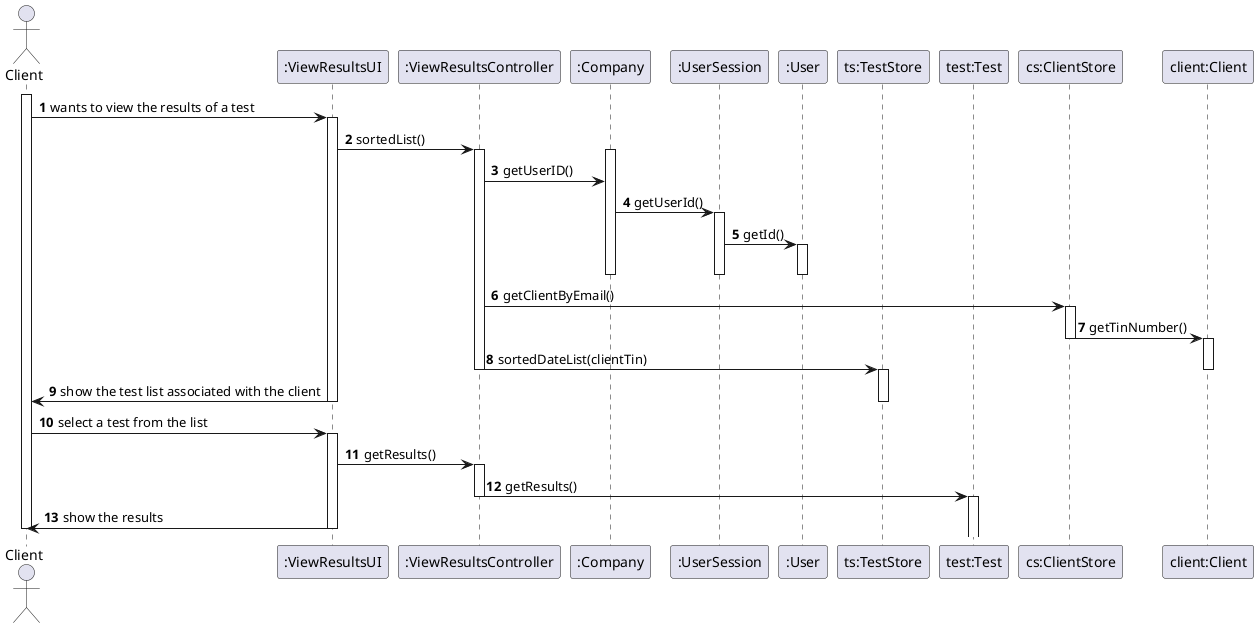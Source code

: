 @startuml
autonumber
actor Client as C
participant ":ViewResultsUI" as UI
participant ":ViewResultsController" as CTRL
participant ":Company" as company
participant ":UserSession" as US
participant ":User" as U
participant "ts:TestStore" as tt
participant "test:Test" as t
participant "cs:ClientStore" as cc
participant "client:Client" as c



activate C
C -> UI: wants to view the results of a test

activate UI
UI -> CTRL :sortedList()
activate CTRL

activate company



CTRL -> company: getUserID()
deactivate c
company -> US: getUserId()
activate US
US -> U: getId()
activate U
deactivate U
deactivate US
deactivate company
CTRL -> cc: getClientByEmail()

activate cc
cc -> c: getTinNumber()
deactivate cc

activate c

CTRL -> tt: sortedDateList(clientTin)
deactivate c

activate tt



deactivate CTRL
UI -> C: show the test list associated with the client
deactivate tt


deactivate UI

C -> UI: select a test from the list
activate UI
UI -> CTRL: getResults()
activate CTRL
CTRL -> t: getResults()
deactivate CTRL
activate t
deactivate t

UI -> C: show the results
deactivate UI





deactivate UI
deactivate C
@enduml